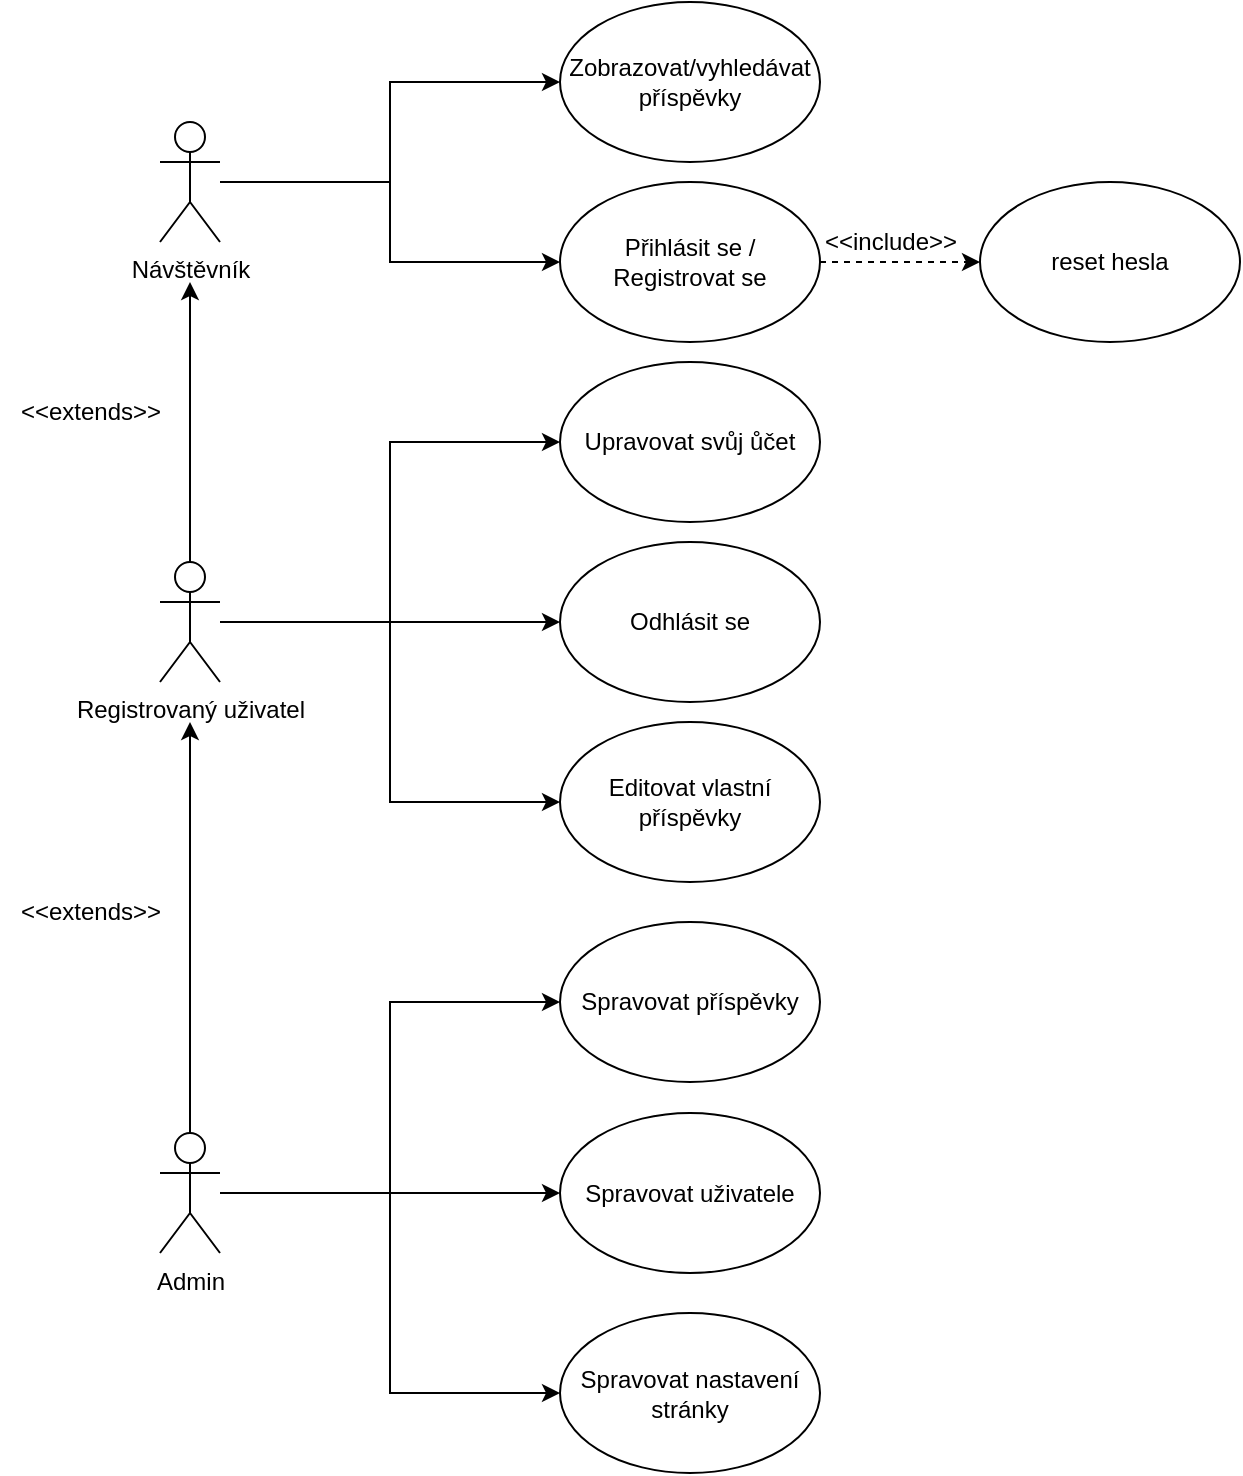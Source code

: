 <mxfile version="21.1.7" type="github">
  <diagram name="Stránka-1" id="tdt5xNuwXFFKqYyTTG9P">
    <mxGraphModel dx="1232" dy="1138" grid="1" gridSize="10" guides="1" tooltips="1" connect="1" arrows="1" fold="1" page="1" pageScale="1" pageWidth="827" pageHeight="1169" math="0" shadow="0">
      <root>
        <mxCell id="0" />
        <mxCell id="1" parent="0" />
        <mxCell id="2gKgGyTjgvAYlgDJYGJ4-27" style="edgeStyle=orthogonalEdgeStyle;rounded=0;orthogonalLoop=1;jettySize=auto;html=1;" edge="1" parent="1" source="2gKgGyTjgvAYlgDJYGJ4-1">
          <mxGeometry relative="1" as="geometry">
            <mxPoint x="145" y="170" as="targetPoint" />
          </mxGeometry>
        </mxCell>
        <mxCell id="2gKgGyTjgvAYlgDJYGJ4-30" style="edgeStyle=orthogonalEdgeStyle;rounded=0;orthogonalLoop=1;jettySize=auto;html=1;entryX=0;entryY=0.5;entryDx=0;entryDy=0;" edge="1" parent="1" source="2gKgGyTjgvAYlgDJYGJ4-1" target="2gKgGyTjgvAYlgDJYGJ4-15">
          <mxGeometry relative="1" as="geometry" />
        </mxCell>
        <mxCell id="2gKgGyTjgvAYlgDJYGJ4-31" style="edgeStyle=orthogonalEdgeStyle;rounded=0;orthogonalLoop=1;jettySize=auto;html=1;entryX=0;entryY=0.5;entryDx=0;entryDy=0;" edge="1" parent="1" source="2gKgGyTjgvAYlgDJYGJ4-1" target="2gKgGyTjgvAYlgDJYGJ4-16">
          <mxGeometry relative="1" as="geometry" />
        </mxCell>
        <mxCell id="2gKgGyTjgvAYlgDJYGJ4-32" style="edgeStyle=orthogonalEdgeStyle;rounded=0;orthogonalLoop=1;jettySize=auto;html=1;entryX=0;entryY=0.5;entryDx=0;entryDy=0;" edge="1" parent="1" source="2gKgGyTjgvAYlgDJYGJ4-1" target="2gKgGyTjgvAYlgDJYGJ4-11">
          <mxGeometry relative="1" as="geometry">
            <mxPoint x="230" y="460" as="targetPoint" />
          </mxGeometry>
        </mxCell>
        <mxCell id="2gKgGyTjgvAYlgDJYGJ4-1" value="Registrovaný uživatel" style="shape=umlActor;verticalLabelPosition=bottom;verticalAlign=top;html=1;outlineConnect=0;" vertex="1" parent="1">
          <mxGeometry x="130" y="310" width="30" height="60" as="geometry" />
        </mxCell>
        <mxCell id="2gKgGyTjgvAYlgDJYGJ4-25" style="edgeStyle=orthogonalEdgeStyle;rounded=0;orthogonalLoop=1;jettySize=auto;html=1;" edge="1" parent="1" source="2gKgGyTjgvAYlgDJYGJ4-3">
          <mxGeometry relative="1" as="geometry">
            <mxPoint x="145" y="390" as="targetPoint" />
          </mxGeometry>
        </mxCell>
        <mxCell id="2gKgGyTjgvAYlgDJYGJ4-33" style="edgeStyle=orthogonalEdgeStyle;rounded=0;orthogonalLoop=1;jettySize=auto;html=1;entryX=0;entryY=0.5;entryDx=0;entryDy=0;" edge="1" parent="1" source="2gKgGyTjgvAYlgDJYGJ4-3" target="2gKgGyTjgvAYlgDJYGJ4-12">
          <mxGeometry relative="1" as="geometry" />
        </mxCell>
        <mxCell id="2gKgGyTjgvAYlgDJYGJ4-34" style="edgeStyle=orthogonalEdgeStyle;rounded=0;orthogonalLoop=1;jettySize=auto;html=1;entryX=0;entryY=0.5;entryDx=0;entryDy=0;" edge="1" parent="1" source="2gKgGyTjgvAYlgDJYGJ4-3" target="2gKgGyTjgvAYlgDJYGJ4-22">
          <mxGeometry relative="1" as="geometry" />
        </mxCell>
        <mxCell id="2gKgGyTjgvAYlgDJYGJ4-35" style="edgeStyle=orthogonalEdgeStyle;rounded=0;orthogonalLoop=1;jettySize=auto;html=1;entryX=0;entryY=0.5;entryDx=0;entryDy=0;" edge="1" parent="1" source="2gKgGyTjgvAYlgDJYGJ4-3" target="2gKgGyTjgvAYlgDJYGJ4-23">
          <mxGeometry relative="1" as="geometry" />
        </mxCell>
        <mxCell id="2gKgGyTjgvAYlgDJYGJ4-3" value="Admin" style="shape=umlActor;verticalLabelPosition=bottom;verticalAlign=top;html=1;outlineConnect=0;" vertex="1" parent="1">
          <mxGeometry x="130" y="595.5" width="30" height="60" as="geometry" />
        </mxCell>
        <mxCell id="2gKgGyTjgvAYlgDJYGJ4-4" value="Zobrazovat/vyhledávat příspěvky" style="ellipse;whiteSpace=wrap;html=1;" vertex="1" parent="1">
          <mxGeometry x="330" y="30" width="130" height="80" as="geometry" />
        </mxCell>
        <mxCell id="2gKgGyTjgvAYlgDJYGJ4-11" value="Editovat vlastní příspěvky" style="ellipse;whiteSpace=wrap;html=1;" vertex="1" parent="1">
          <mxGeometry x="330" y="390" width="130" height="80" as="geometry" />
        </mxCell>
        <mxCell id="2gKgGyTjgvAYlgDJYGJ4-12" value="Spravovat příspěvky" style="ellipse;whiteSpace=wrap;html=1;" vertex="1" parent="1">
          <mxGeometry x="330" y="490" width="130" height="80" as="geometry" />
        </mxCell>
        <mxCell id="2gKgGyTjgvAYlgDJYGJ4-28" style="edgeStyle=orthogonalEdgeStyle;rounded=0;orthogonalLoop=1;jettySize=auto;html=1;entryX=0;entryY=0.5;entryDx=0;entryDy=0;" edge="1" parent="1" source="2gKgGyTjgvAYlgDJYGJ4-13" target="2gKgGyTjgvAYlgDJYGJ4-4">
          <mxGeometry relative="1" as="geometry" />
        </mxCell>
        <mxCell id="2gKgGyTjgvAYlgDJYGJ4-29" style="edgeStyle=orthogonalEdgeStyle;rounded=0;orthogonalLoop=1;jettySize=auto;html=1;" edge="1" parent="1" source="2gKgGyTjgvAYlgDJYGJ4-13" target="2gKgGyTjgvAYlgDJYGJ4-14">
          <mxGeometry relative="1" as="geometry" />
        </mxCell>
        <mxCell id="2gKgGyTjgvAYlgDJYGJ4-13" value="Návštěvník" style="shape=umlActor;verticalLabelPosition=bottom;verticalAlign=top;html=1;outlineConnect=0;" vertex="1" parent="1">
          <mxGeometry x="130" y="90" width="30" height="60" as="geometry" />
        </mxCell>
        <mxCell id="2gKgGyTjgvAYlgDJYGJ4-14" value="Přihlásit se / Registrovat se" style="ellipse;whiteSpace=wrap;html=1;" vertex="1" parent="1">
          <mxGeometry x="330" y="120" width="130" height="80" as="geometry" />
        </mxCell>
        <mxCell id="2gKgGyTjgvAYlgDJYGJ4-18" style="edgeStyle=orthogonalEdgeStyle;rounded=0;orthogonalLoop=1;jettySize=auto;html=1;entryX=0;entryY=0.5;entryDx=0;entryDy=0;dashed=1;exitX=1;exitY=0.5;exitDx=0;exitDy=0;" edge="1" parent="1" source="2gKgGyTjgvAYlgDJYGJ4-14" target="2gKgGyTjgvAYlgDJYGJ4-19">
          <mxGeometry relative="1" as="geometry">
            <mxPoint x="570" y="250" as="targetPoint" />
          </mxGeometry>
        </mxCell>
        <mxCell id="2gKgGyTjgvAYlgDJYGJ4-15" value="Upravovat svůj ůčet" style="ellipse;whiteSpace=wrap;html=1;" vertex="1" parent="1">
          <mxGeometry x="330" y="210" width="130" height="80" as="geometry" />
        </mxCell>
        <mxCell id="2gKgGyTjgvAYlgDJYGJ4-16" value="Odhlásit se" style="ellipse;whiteSpace=wrap;html=1;" vertex="1" parent="1">
          <mxGeometry x="330" y="300" width="130" height="80" as="geometry" />
        </mxCell>
        <mxCell id="2gKgGyTjgvAYlgDJYGJ4-19" value="reset hesla" style="ellipse;whiteSpace=wrap;html=1;" vertex="1" parent="1">
          <mxGeometry x="540" y="120" width="130" height="80" as="geometry" />
        </mxCell>
        <mxCell id="2gKgGyTjgvAYlgDJYGJ4-20" value="&amp;lt;&amp;lt;include&amp;gt;&amp;gt;" style="text;html=1;align=center;verticalAlign=middle;resizable=0;points=[];autosize=1;strokeColor=none;fillColor=none;" vertex="1" parent="1">
          <mxGeometry x="450" y="135" width="90" height="30" as="geometry" />
        </mxCell>
        <mxCell id="2gKgGyTjgvAYlgDJYGJ4-22" value="Spravovat uživatele" style="ellipse;whiteSpace=wrap;html=1;" vertex="1" parent="1">
          <mxGeometry x="330" y="585.5" width="130" height="80" as="geometry" />
        </mxCell>
        <mxCell id="2gKgGyTjgvAYlgDJYGJ4-23" value="Spravovat nastavení stránky" style="ellipse;whiteSpace=wrap;html=1;" vertex="1" parent="1">
          <mxGeometry x="330" y="685.5" width="130" height="80" as="geometry" />
        </mxCell>
        <mxCell id="2gKgGyTjgvAYlgDJYGJ4-37" value="&amp;lt;&amp;lt;extends&amp;gt;&amp;gt;&lt;br&gt;" style="text;html=1;align=center;verticalAlign=middle;resizable=0;points=[];autosize=1;strokeColor=none;fillColor=none;" vertex="1" parent="1">
          <mxGeometry x="50" y="220" width="90" height="30" as="geometry" />
        </mxCell>
        <mxCell id="2gKgGyTjgvAYlgDJYGJ4-38" value="&amp;lt;&amp;lt;extends&amp;gt;&amp;gt;&lt;br&gt;" style="text;html=1;align=center;verticalAlign=middle;resizable=0;points=[];autosize=1;strokeColor=none;fillColor=none;" vertex="1" parent="1">
          <mxGeometry x="50" y="470" width="90" height="30" as="geometry" />
        </mxCell>
      </root>
    </mxGraphModel>
  </diagram>
</mxfile>
